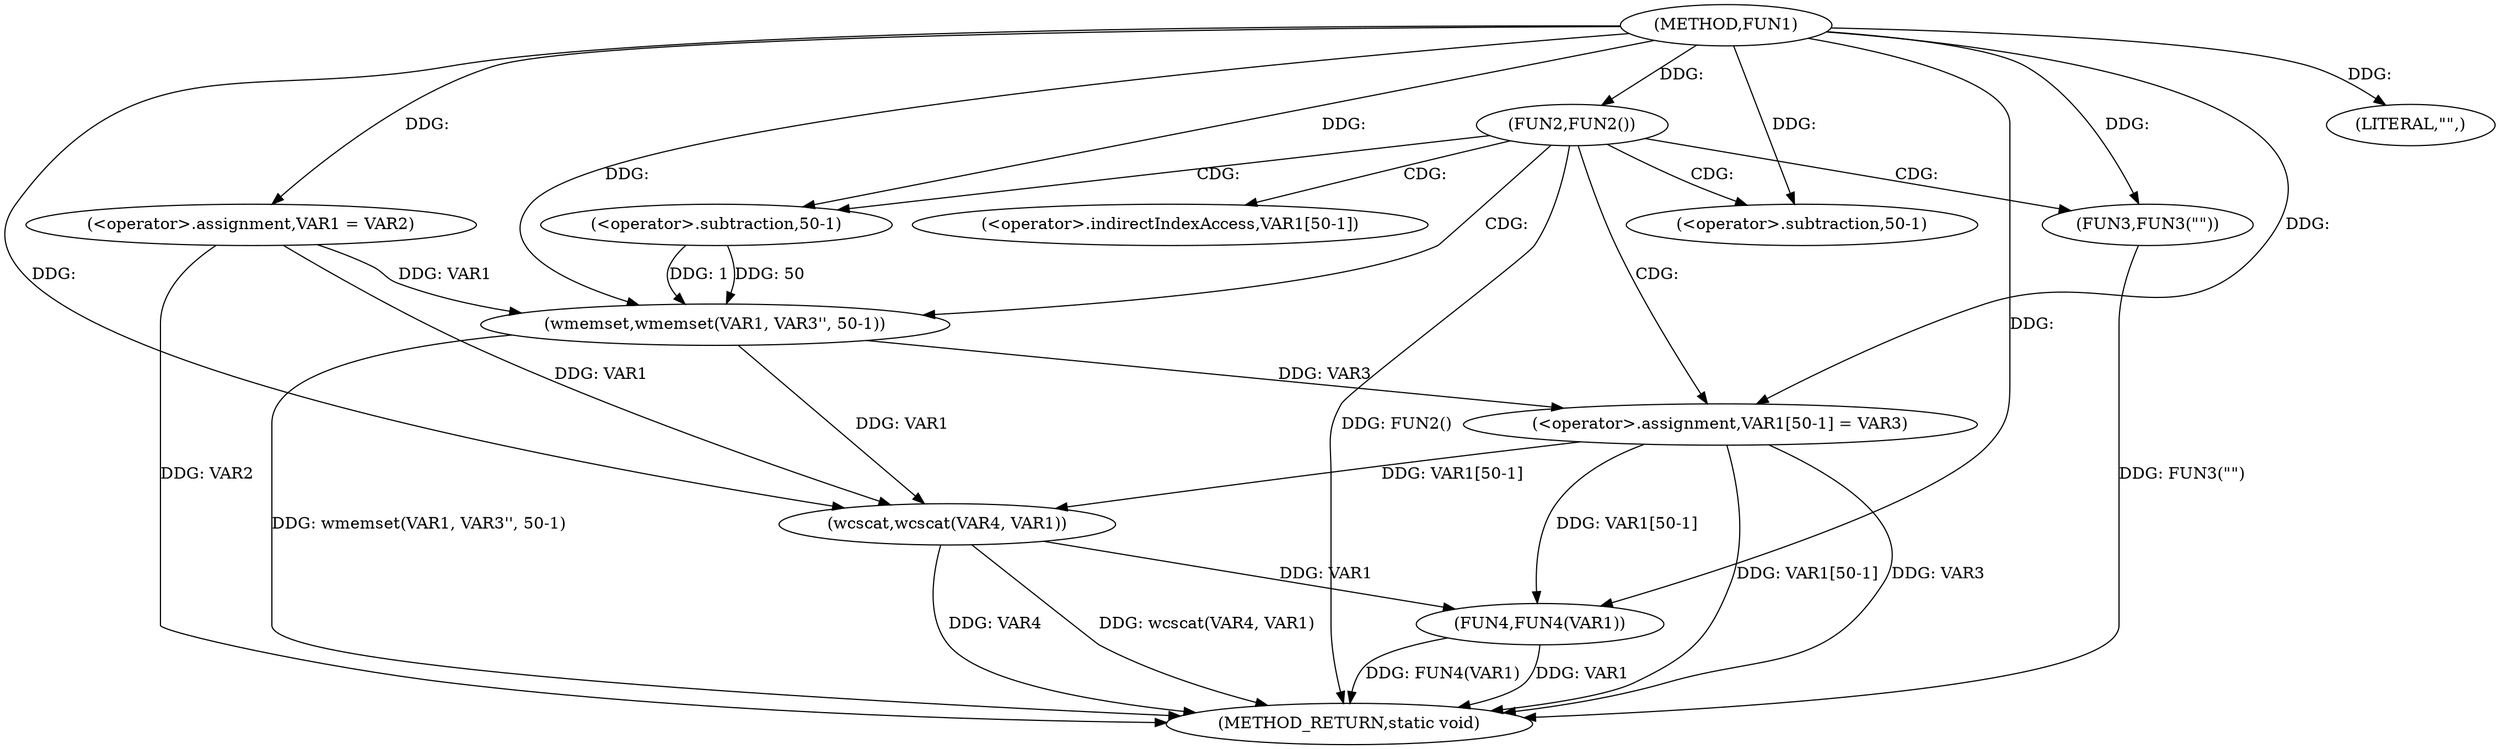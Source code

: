 digraph FUN1 {  
"1000100" [label = "(METHOD,FUN1)" ]
"1000134" [label = "(METHOD_RETURN,static void)" ]
"1000104" [label = "(<operator>.assignment,VAR1 = VAR2)" ]
"1000108" [label = "(FUN2,FUN2())" ]
"1000110" [label = "(FUN3,FUN3(\"\"))" ]
"1000114" [label = "(wmemset,wmemset(VAR1, VAR3'', 50-1))" ]
"1000117" [label = "(<operator>.subtraction,50-1)" ]
"1000120" [label = "(<operator>.assignment,VAR1[50-1] = VAR3)" ]
"1000123" [label = "(<operator>.subtraction,50-1)" ]
"1000128" [label = "(LITERAL,\"\",)" ]
"1000129" [label = "(wcscat,wcscat(VAR4, VAR1))" ]
"1000132" [label = "(FUN4,FUN4(VAR1))" ]
"1000121" [label = "(<operator>.indirectIndexAccess,VAR1[50-1])" ]
  "1000108" -> "1000134"  [ label = "DDG: FUN2()"] 
  "1000114" -> "1000134"  [ label = "DDG: wmemset(VAR1, VAR3'', 50-1)"] 
  "1000129" -> "1000134"  [ label = "DDG: wcscat(VAR4, VAR1)"] 
  "1000120" -> "1000134"  [ label = "DDG: VAR1[50-1]"] 
  "1000132" -> "1000134"  [ label = "DDG: VAR1"] 
  "1000104" -> "1000134"  [ label = "DDG: VAR2"] 
  "1000129" -> "1000134"  [ label = "DDG: VAR4"] 
  "1000120" -> "1000134"  [ label = "DDG: VAR3"] 
  "1000132" -> "1000134"  [ label = "DDG: FUN4(VAR1)"] 
  "1000110" -> "1000134"  [ label = "DDG: FUN3(\"\")"] 
  "1000100" -> "1000104"  [ label = "DDG: "] 
  "1000100" -> "1000108"  [ label = "DDG: "] 
  "1000100" -> "1000110"  [ label = "DDG: "] 
  "1000104" -> "1000114"  [ label = "DDG: VAR1"] 
  "1000100" -> "1000114"  [ label = "DDG: "] 
  "1000117" -> "1000114"  [ label = "DDG: 50"] 
  "1000117" -> "1000114"  [ label = "DDG: 1"] 
  "1000100" -> "1000117"  [ label = "DDG: "] 
  "1000114" -> "1000120"  [ label = "DDG: VAR3"] 
  "1000100" -> "1000120"  [ label = "DDG: "] 
  "1000100" -> "1000123"  [ label = "DDG: "] 
  "1000100" -> "1000128"  [ label = "DDG: "] 
  "1000100" -> "1000129"  [ label = "DDG: "] 
  "1000104" -> "1000129"  [ label = "DDG: VAR1"] 
  "1000114" -> "1000129"  [ label = "DDG: VAR1"] 
  "1000120" -> "1000129"  [ label = "DDG: VAR1[50-1]"] 
  "1000120" -> "1000132"  [ label = "DDG: VAR1[50-1]"] 
  "1000129" -> "1000132"  [ label = "DDG: VAR1"] 
  "1000100" -> "1000132"  [ label = "DDG: "] 
  "1000108" -> "1000110"  [ label = "CDG: "] 
  "1000108" -> "1000121"  [ label = "CDG: "] 
  "1000108" -> "1000123"  [ label = "CDG: "] 
  "1000108" -> "1000114"  [ label = "CDG: "] 
  "1000108" -> "1000120"  [ label = "CDG: "] 
  "1000108" -> "1000117"  [ label = "CDG: "] 
}
